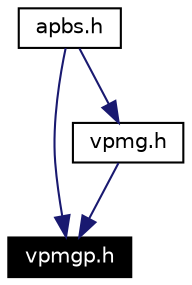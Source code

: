 digraph inheritance
{
  Node302 [shape="box",label="vpmgp.h",fontsize=10,height=0.2,width=0.4,fontname="Helvetica",color="black",style="filled" fontcolor="white"];
  Node303 -> Node302 [color="midnightblue",fontsize=10,style="solid",fontname="Helvetica"];
  Node303 [shape="box",label="vpmg.h",fontsize=10,height=0.2,width=0.4,fontname="Helvetica",color="black",URL="$vpmg_8h.html"];
  Node304 -> Node303 [color="midnightblue",fontsize=10,style="solid",fontname="Helvetica"];
  Node304 [shape="box",label="apbs.h",fontsize=10,height=0.2,width=0.4,fontname="Helvetica",color="black",URL="$apbs_8h.html"];
  Node304 -> Node302 [color="midnightblue",fontsize=10,style="solid",fontname="Helvetica"];
}
